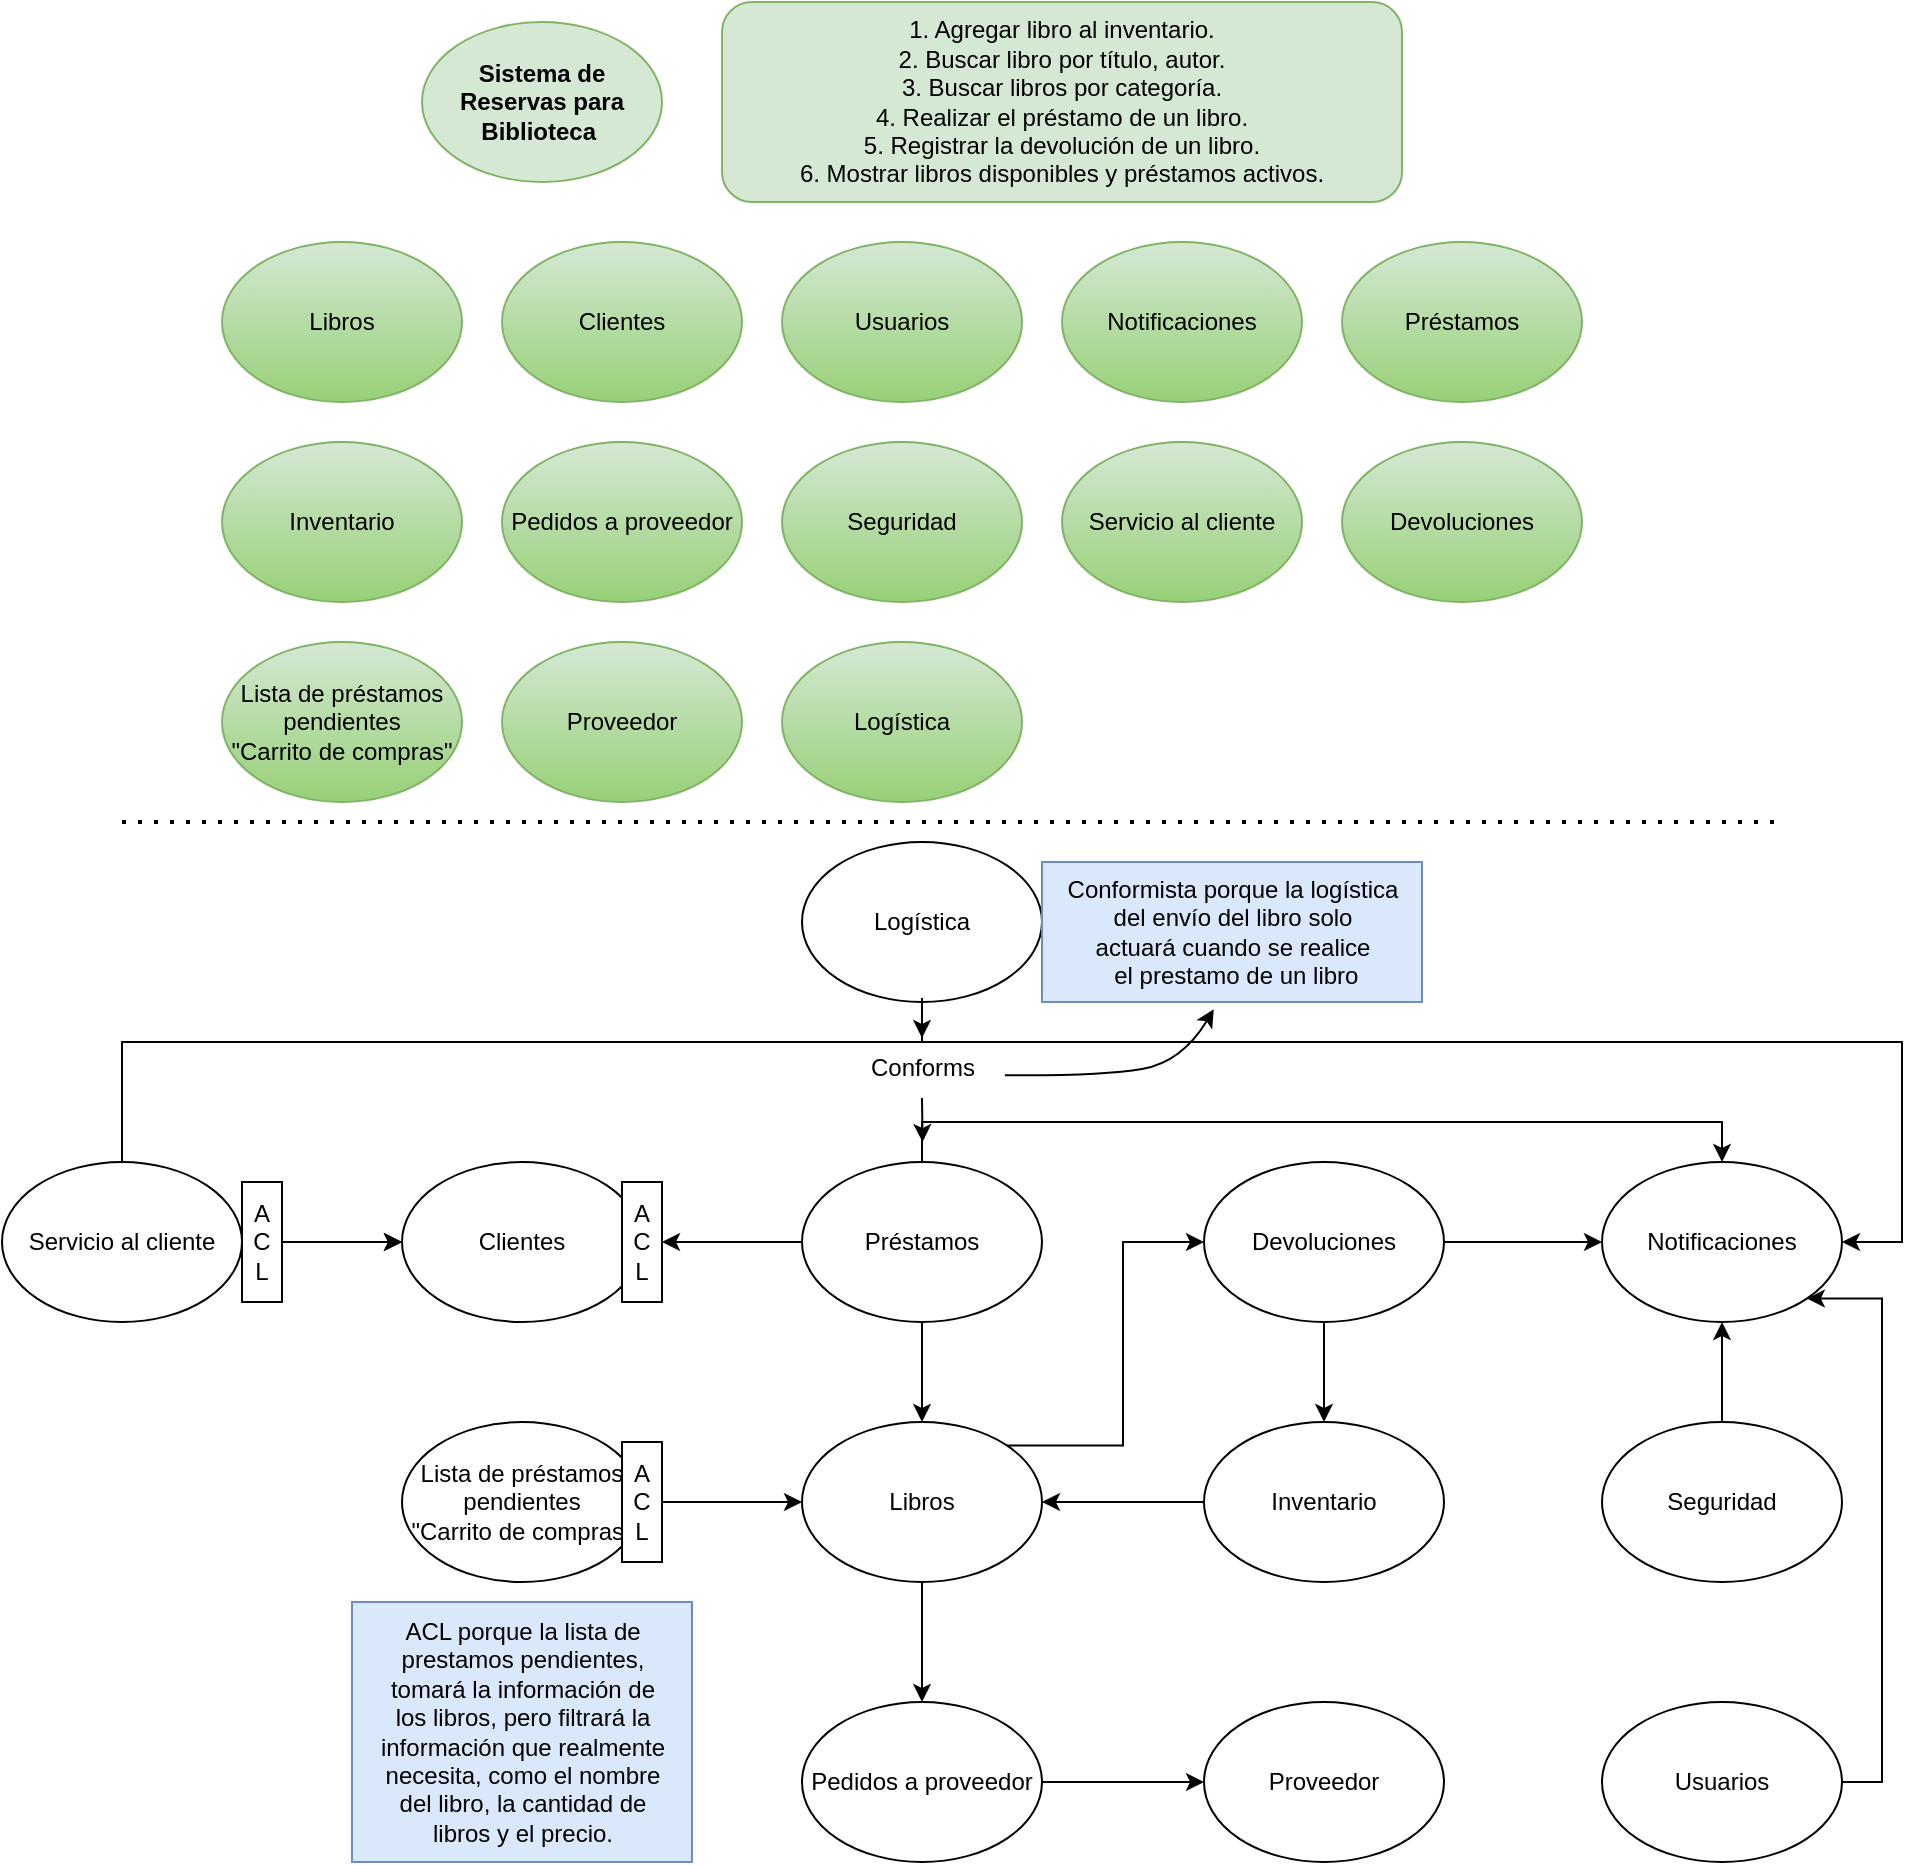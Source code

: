<mxfile version="21.6.7" type="github">
  <diagram name="Page-1" id="8NP3AdUZ_DkiwLjYIJoB">
    <mxGraphModel dx="2085" dy="628" grid="1" gridSize="10" guides="1" tooltips="1" connect="1" arrows="1" fold="1" page="1" pageScale="1" pageWidth="850" pageHeight="1100" math="0" shadow="0">
      <root>
        <mxCell id="0" />
        <mxCell id="1" parent="0" />
        <mxCell id="hWaTpJQsUfpoI2xFxVlj-1" value="&lt;b&gt;Sistema de Reservas para Biblioteca&amp;nbsp;&lt;/b&gt;" style="ellipse;whiteSpace=wrap;html=1;fillColor=#d5e8d4;strokeColor=#82b366;" parent="1" vertex="1">
          <mxGeometry x="160" y="20" width="120" height="80" as="geometry" />
        </mxCell>
        <mxCell id="hWaTpJQsUfpoI2xFxVlj-2" value="Libros" style="ellipse;whiteSpace=wrap;html=1;fillColor=#d5e8d4;strokeColor=#82b366;gradientColor=#97d077;" parent="1" vertex="1">
          <mxGeometry x="60" y="130" width="120" height="80" as="geometry" />
        </mxCell>
        <mxCell id="hWaTpJQsUfpoI2xFxVlj-3" value="Clientes" style="ellipse;whiteSpace=wrap;html=1;fillColor=#d5e8d4;strokeColor=#82b366;gradientColor=#97d077;" parent="1" vertex="1">
          <mxGeometry x="200" y="130" width="120" height="80" as="geometry" />
        </mxCell>
        <mxCell id="hWaTpJQsUfpoI2xFxVlj-4" value="Usuarios" style="ellipse;whiteSpace=wrap;html=1;fillColor=#d5e8d4;strokeColor=#82b366;gradientColor=#97d077;" parent="1" vertex="1">
          <mxGeometry x="340" y="130" width="120" height="80" as="geometry" />
        </mxCell>
        <mxCell id="hWaTpJQsUfpoI2xFxVlj-5" value="Notificaciones" style="ellipse;whiteSpace=wrap;html=1;fillColor=#d5e8d4;strokeColor=#82b366;gradientColor=#97d077;" parent="1" vertex="1">
          <mxGeometry x="480" y="130" width="120" height="80" as="geometry" />
        </mxCell>
        <mxCell id="hWaTpJQsUfpoI2xFxVlj-6" value="Préstamos" style="ellipse;whiteSpace=wrap;html=1;fillColor=#d5e8d4;strokeColor=#82b366;gradientColor=#97d077;" parent="1" vertex="1">
          <mxGeometry x="620" y="130" width="120" height="80" as="geometry" />
        </mxCell>
        <mxCell id="hWaTpJQsUfpoI2xFxVlj-7" value="Inventario" style="ellipse;whiteSpace=wrap;html=1;fillColor=#d5e8d4;strokeColor=#82b366;gradientColor=#97d077;" parent="1" vertex="1">
          <mxGeometry x="60" y="230" width="120" height="80" as="geometry" />
        </mxCell>
        <mxCell id="hWaTpJQsUfpoI2xFxVlj-8" value="Pedidos a proveedor" style="ellipse;whiteSpace=wrap;html=1;fillColor=#d5e8d4;strokeColor=#82b366;gradientColor=#97d077;" parent="1" vertex="1">
          <mxGeometry x="200" y="230" width="120" height="80" as="geometry" />
        </mxCell>
        <mxCell id="hWaTpJQsUfpoI2xFxVlj-9" value="Seguridad" style="ellipse;whiteSpace=wrap;html=1;fillColor=#d5e8d4;strokeColor=#82b366;gradientColor=#97d077;" parent="1" vertex="1">
          <mxGeometry x="340" y="230" width="120" height="80" as="geometry" />
        </mxCell>
        <mxCell id="hWaTpJQsUfpoI2xFxVlj-11" value="1. Agregar libro al inventario.&lt;br&gt;2. Buscar libro por título, autor.&lt;br&gt;3. Buscar libros por categoría.&lt;br&gt;4. Realizar el préstamo de un libro.&lt;br&gt;5. Registrar la devolución de un libro.&lt;br&gt;6. Mostrar libros disponibles y préstamos activos." style="rounded=1;whiteSpace=wrap;html=1;fillColor=#d5e8d4;strokeColor=#82b366;" parent="1" vertex="1">
          <mxGeometry x="310" y="10" width="340" height="100" as="geometry" />
        </mxCell>
        <mxCell id="hWaTpJQsUfpoI2xFxVlj-12" value="Servicio al cliente" style="ellipse;whiteSpace=wrap;html=1;fillColor=#d5e8d4;strokeColor=#82b366;gradientColor=#97d077;" parent="1" vertex="1">
          <mxGeometry x="480" y="230" width="120" height="80" as="geometry" />
        </mxCell>
        <mxCell id="hWaTpJQsUfpoI2xFxVlj-13" value="" style="endArrow=none;dashed=1;html=1;dashPattern=1 3;strokeWidth=2;rounded=0;" parent="1" edge="1">
          <mxGeometry width="50" height="50" relative="1" as="geometry">
            <mxPoint x="10" y="420" as="sourcePoint" />
            <mxPoint x="840" y="420" as="targetPoint" />
            <Array as="points" />
          </mxGeometry>
        </mxCell>
        <mxCell id="hWaTpJQsUfpoI2xFxVlj-34" style="edgeStyle=orthogonalEdgeStyle;rounded=0;orthogonalLoop=1;jettySize=auto;html=1;exitX=1;exitY=0;exitDx=0;exitDy=0;entryX=0;entryY=0.5;entryDx=0;entryDy=0;" parent="1" source="hWaTpJQsUfpoI2xFxVlj-14" target="hWaTpJQsUfpoI2xFxVlj-33" edge="1">
          <mxGeometry relative="1" as="geometry" />
        </mxCell>
        <mxCell id="hWaTpJQsUfpoI2xFxVlj-42" style="edgeStyle=orthogonalEdgeStyle;rounded=0;orthogonalLoop=1;jettySize=auto;html=1;exitX=0.5;exitY=1;exitDx=0;exitDy=0;entryX=0.5;entryY=0;entryDx=0;entryDy=0;" parent="1" source="hWaTpJQsUfpoI2xFxVlj-14" target="hWaTpJQsUfpoI2xFxVlj-40" edge="1">
          <mxGeometry relative="1" as="geometry" />
        </mxCell>
        <mxCell id="hWaTpJQsUfpoI2xFxVlj-14" value="Libros" style="ellipse;whiteSpace=wrap;html=1;" parent="1" vertex="1">
          <mxGeometry x="350" y="720" width="120" height="80" as="geometry" />
        </mxCell>
        <mxCell id="hWaTpJQsUfpoI2xFxVlj-16" style="edgeStyle=orthogonalEdgeStyle;rounded=0;orthogonalLoop=1;jettySize=auto;html=1;exitX=0;exitY=0.5;exitDx=0;exitDy=0;entryX=1;entryY=0.5;entryDx=0;entryDy=0;" parent="1" source="hWaTpJQsUfpoI2xFxVlj-15" target="hWaTpJQsUfpoI2xFxVlj-14" edge="1">
          <mxGeometry relative="1" as="geometry" />
        </mxCell>
        <mxCell id="hWaTpJQsUfpoI2xFxVlj-15" value="Inventario" style="ellipse;whiteSpace=wrap;html=1;" parent="1" vertex="1">
          <mxGeometry x="551" y="720" width="120" height="80" as="geometry" />
        </mxCell>
        <mxCell id="hWaTpJQsUfpoI2xFxVlj-17" value="Lista de préstamos pendientes&lt;br style=&quot;border-color: var(--border-color);&quot;&gt;&quot;Carrito de compras&quot;" style="ellipse;whiteSpace=wrap;html=1;fillColor=#d5e8d4;strokeColor=#82b366;gradientColor=#97d077;" parent="1" vertex="1">
          <mxGeometry x="60" y="330" width="120" height="80" as="geometry" />
        </mxCell>
        <mxCell id="hWaTpJQsUfpoI2xFxVlj-19" style="edgeStyle=orthogonalEdgeStyle;rounded=0;orthogonalLoop=1;jettySize=auto;html=1;exitX=1;exitY=0.5;exitDx=0;exitDy=0;" parent="1" source="hWaTpJQsUfpoI2xFxVlj-18" target="hWaTpJQsUfpoI2xFxVlj-14" edge="1">
          <mxGeometry relative="1" as="geometry" />
        </mxCell>
        <mxCell id="hWaTpJQsUfpoI2xFxVlj-18" value="Lista de préstamos pendientes&lt;br&gt;&quot;Carrito de compras&quot;" style="ellipse;whiteSpace=wrap;html=1;" parent="1" vertex="1">
          <mxGeometry x="150" y="720" width="120" height="80" as="geometry" />
        </mxCell>
        <mxCell id="hWaTpJQsUfpoI2xFxVlj-21" style="edgeStyle=orthogonalEdgeStyle;rounded=0;orthogonalLoop=1;jettySize=auto;html=1;exitX=0.5;exitY=1;exitDx=0;exitDy=0;entryX=0.5;entryY=0;entryDx=0;entryDy=0;" parent="1" source="hWaTpJQsUfpoI2xFxVlj-20" target="hWaTpJQsUfpoI2xFxVlj-14" edge="1">
          <mxGeometry relative="1" as="geometry" />
        </mxCell>
        <mxCell id="hWaTpJQsUfpoI2xFxVlj-24" style="edgeStyle=orthogonalEdgeStyle;rounded=0;orthogonalLoop=1;jettySize=auto;html=1;exitX=0;exitY=0.5;exitDx=0;exitDy=0;entryX=1;entryY=0.5;entryDx=0;entryDy=0;" parent="1" source="hWaTpJQsUfpoI2xFxVlj-20" target="uPfxFNsf_GQujLF1gzZ6-11" edge="1">
          <mxGeometry relative="1" as="geometry" />
        </mxCell>
        <mxCell id="hWaTpJQsUfpoI2xFxVlj-48" style="edgeStyle=orthogonalEdgeStyle;rounded=0;orthogonalLoop=1;jettySize=auto;html=1;exitX=0.5;exitY=0;exitDx=0;exitDy=0;entryX=0.5;entryY=0;entryDx=0;entryDy=0;" parent="1" source="hWaTpJQsUfpoI2xFxVlj-20" target="hWaTpJQsUfpoI2xFxVlj-46" edge="1">
          <mxGeometry relative="1" as="geometry" />
        </mxCell>
        <mxCell id="hWaTpJQsUfpoI2xFxVlj-20" value="Préstamos" style="ellipse;whiteSpace=wrap;html=1;" parent="1" vertex="1">
          <mxGeometry x="350" y="590" width="120" height="80" as="geometry" />
        </mxCell>
        <mxCell id="hWaTpJQsUfpoI2xFxVlj-22" value="Proveedor" style="ellipse;whiteSpace=wrap;html=1;fillColor=#d5e8d4;strokeColor=#82b366;gradientColor=#97d077;" parent="1" vertex="1">
          <mxGeometry x="200" y="330" width="120" height="80" as="geometry" />
        </mxCell>
        <mxCell id="hWaTpJQsUfpoI2xFxVlj-23" value="Clientes" style="ellipse;whiteSpace=wrap;html=1;" parent="1" vertex="1">
          <mxGeometry x="150" y="590" width="120" height="80" as="geometry" />
        </mxCell>
        <mxCell id="hWaTpJQsUfpoI2xFxVlj-52" style="edgeStyle=orthogonalEdgeStyle;rounded=0;orthogonalLoop=1;jettySize=auto;html=1;exitX=0.5;exitY=0;exitDx=0;exitDy=0;entryX=1;entryY=0.5;entryDx=0;entryDy=0;" parent="1" source="hWaTpJQsUfpoI2xFxVlj-25" target="hWaTpJQsUfpoI2xFxVlj-46" edge="1">
          <mxGeometry relative="1" as="geometry">
            <Array as="points">
              <mxPoint x="10" y="530" />
              <mxPoint x="900" y="530" />
              <mxPoint x="900" y="630" />
            </Array>
          </mxGeometry>
        </mxCell>
        <mxCell id="uPfxFNsf_GQujLF1gzZ6-1" value="" style="edgeStyle=orthogonalEdgeStyle;rounded=0;orthogonalLoop=1;jettySize=auto;html=1;" edge="1" parent="1" source="hWaTpJQsUfpoI2xFxVlj-25" target="hWaTpJQsUfpoI2xFxVlj-23">
          <mxGeometry relative="1" as="geometry" />
        </mxCell>
        <mxCell id="hWaTpJQsUfpoI2xFxVlj-25" value="Servicio al cliente" style="ellipse;whiteSpace=wrap;html=1;" parent="1" vertex="1">
          <mxGeometry x="-50" y="590" width="120" height="80" as="geometry" />
        </mxCell>
        <mxCell id="hWaTpJQsUfpoI2xFxVlj-31" style="edgeStyle=orthogonalEdgeStyle;rounded=0;orthogonalLoop=1;jettySize=auto;html=1;exitX=1;exitY=0.5;exitDx=0;exitDy=0;entryX=0;entryY=0.5;entryDx=0;entryDy=0;" parent="1" source="hWaTpJQsUfpoI2xFxVlj-28" target="hWaTpJQsUfpoI2xFxVlj-23" edge="1">
          <mxGeometry relative="1" as="geometry" />
        </mxCell>
        <mxCell id="hWaTpJQsUfpoI2xFxVlj-28" value="A&lt;br&gt;C&lt;br&gt;L" style="rounded=0;whiteSpace=wrap;html=1;" parent="1" vertex="1">
          <mxGeometry x="70" y="600" width="20" height="60" as="geometry" />
        </mxCell>
        <mxCell id="hWaTpJQsUfpoI2xFxVlj-32" value="Devoluciones" style="ellipse;whiteSpace=wrap;html=1;fillColor=#d5e8d4;strokeColor=#82b366;gradientColor=#97d077;" parent="1" vertex="1">
          <mxGeometry x="620" y="230" width="120" height="80" as="geometry" />
        </mxCell>
        <mxCell id="hWaTpJQsUfpoI2xFxVlj-37" style="edgeStyle=orthogonalEdgeStyle;rounded=0;orthogonalLoop=1;jettySize=auto;html=1;exitX=0.5;exitY=1;exitDx=0;exitDy=0;entryX=0.5;entryY=0;entryDx=0;entryDy=0;" parent="1" source="hWaTpJQsUfpoI2xFxVlj-33" target="hWaTpJQsUfpoI2xFxVlj-15" edge="1">
          <mxGeometry relative="1" as="geometry" />
        </mxCell>
        <mxCell id="hWaTpJQsUfpoI2xFxVlj-47" style="edgeStyle=orthogonalEdgeStyle;rounded=0;orthogonalLoop=1;jettySize=auto;html=1;exitX=1;exitY=0.5;exitDx=0;exitDy=0;entryX=0;entryY=0.5;entryDx=0;entryDy=0;" parent="1" source="hWaTpJQsUfpoI2xFxVlj-33" target="hWaTpJQsUfpoI2xFxVlj-46" edge="1">
          <mxGeometry relative="1" as="geometry" />
        </mxCell>
        <mxCell id="hWaTpJQsUfpoI2xFxVlj-33" value="Devoluciones" style="ellipse;whiteSpace=wrap;html=1;" parent="1" vertex="1">
          <mxGeometry x="551" y="590" width="120" height="80" as="geometry" />
        </mxCell>
        <mxCell id="hWaTpJQsUfpoI2xFxVlj-45" style="edgeStyle=orthogonalEdgeStyle;rounded=0;orthogonalLoop=1;jettySize=auto;html=1;exitX=1;exitY=0.5;exitDx=0;exitDy=0;entryX=0;entryY=0.5;entryDx=0;entryDy=0;" parent="1" source="hWaTpJQsUfpoI2xFxVlj-40" target="hWaTpJQsUfpoI2xFxVlj-43" edge="1">
          <mxGeometry relative="1" as="geometry">
            <mxPoint x="540" y="870" as="targetPoint" />
          </mxGeometry>
        </mxCell>
        <mxCell id="hWaTpJQsUfpoI2xFxVlj-40" value="Pedidos a proveedor" style="ellipse;whiteSpace=wrap;html=1;" parent="1" vertex="1">
          <mxGeometry x="350" y="860" width="120" height="80" as="geometry" />
        </mxCell>
        <mxCell id="hWaTpJQsUfpoI2xFxVlj-43" value="Proveedor" style="ellipse;whiteSpace=wrap;html=1;" parent="1" vertex="1">
          <mxGeometry x="551" y="860" width="120" height="80" as="geometry" />
        </mxCell>
        <mxCell id="hWaTpJQsUfpoI2xFxVlj-46" value="Notificaciones" style="ellipse;whiteSpace=wrap;html=1;" parent="1" vertex="1">
          <mxGeometry x="750" y="590" width="120" height="80" as="geometry" />
        </mxCell>
        <mxCell id="hWaTpJQsUfpoI2xFxVlj-50" style="edgeStyle=orthogonalEdgeStyle;rounded=0;orthogonalLoop=1;jettySize=auto;html=1;exitX=0.5;exitY=0;exitDx=0;exitDy=0;entryX=0.5;entryY=1;entryDx=0;entryDy=0;" parent="1" source="hWaTpJQsUfpoI2xFxVlj-49" target="hWaTpJQsUfpoI2xFxVlj-46" edge="1">
          <mxGeometry relative="1" as="geometry" />
        </mxCell>
        <mxCell id="hWaTpJQsUfpoI2xFxVlj-49" value="Seguridad" style="ellipse;whiteSpace=wrap;html=1;" parent="1" vertex="1">
          <mxGeometry x="750" y="720" width="120" height="80" as="geometry" />
        </mxCell>
        <mxCell id="hWaTpJQsUfpoI2xFxVlj-53" style="edgeStyle=orthogonalEdgeStyle;rounded=0;orthogonalLoop=1;jettySize=auto;html=1;exitX=1;exitY=0.5;exitDx=0;exitDy=0;entryX=1;entryY=1;entryDx=0;entryDy=0;" parent="1" source="hWaTpJQsUfpoI2xFxVlj-51" target="hWaTpJQsUfpoI2xFxVlj-46" edge="1">
          <mxGeometry relative="1" as="geometry">
            <Array as="points">
              <mxPoint x="890" y="900" />
              <mxPoint x="890" y="658" />
            </Array>
          </mxGeometry>
        </mxCell>
        <mxCell id="hWaTpJQsUfpoI2xFxVlj-51" value="Usuarios" style="ellipse;whiteSpace=wrap;html=1;" parent="1" vertex="1">
          <mxGeometry x="750" y="860" width="120" height="80" as="geometry" />
        </mxCell>
        <mxCell id="uPfxFNsf_GQujLF1gzZ6-2" value="A&lt;br&gt;C&lt;br&gt;L" style="rounded=0;whiteSpace=wrap;html=1;" vertex="1" parent="1">
          <mxGeometry x="260" y="730" width="20" height="60" as="geometry" />
        </mxCell>
        <mxCell id="uPfxFNsf_GQujLF1gzZ6-4" value="ACL porque la lista de&lt;br&gt;prestamos pendientes, &lt;br&gt;tomará la información de &lt;br&gt;los libros, pero filtrará la &lt;br&gt;información que realmente &lt;br&gt;necesita, como el nombre&lt;br&gt;del libro, la cantidad de &lt;br&gt;libros y el precio." style="text;html=1;align=center;verticalAlign=middle;resizable=0;points=[];autosize=1;strokeColor=#6c8ebf;fillColor=#dae8fc;" vertex="1" parent="1">
          <mxGeometry x="125" y="810" width="170" height="130" as="geometry" />
        </mxCell>
        <mxCell id="uPfxFNsf_GQujLF1gzZ6-5" value="Logística" style="ellipse;whiteSpace=wrap;html=1;fillColor=#d5e8d4;strokeColor=#82b366;gradientColor=#97d077;" vertex="1" parent="1">
          <mxGeometry x="340" y="330" width="120" height="80" as="geometry" />
        </mxCell>
        <mxCell id="uPfxFNsf_GQujLF1gzZ6-8" style="edgeStyle=orthogonalEdgeStyle;rounded=0;orthogonalLoop=1;jettySize=auto;html=1;exitX=0.5;exitY=1;exitDx=0;exitDy=0;" edge="1" parent="1" source="uPfxFNsf_GQujLF1gzZ6-9">
          <mxGeometry relative="1" as="geometry">
            <mxPoint x="410.294" y="580" as="targetPoint" />
          </mxGeometry>
        </mxCell>
        <mxCell id="uPfxFNsf_GQujLF1gzZ6-6" value="Logística" style="ellipse;whiteSpace=wrap;html=1;" vertex="1" parent="1">
          <mxGeometry x="350" y="430" width="120" height="80" as="geometry" />
        </mxCell>
        <mxCell id="uPfxFNsf_GQujLF1gzZ6-10" value="" style="edgeStyle=orthogonalEdgeStyle;rounded=0;orthogonalLoop=1;jettySize=auto;html=1;exitX=0.5;exitY=1;exitDx=0;exitDy=0;" edge="1" parent="1" source="uPfxFNsf_GQujLF1gzZ6-6" target="uPfxFNsf_GQujLF1gzZ6-9">
          <mxGeometry relative="1" as="geometry">
            <mxPoint x="410.294" y="580" as="targetPoint" />
            <mxPoint x="410" y="510" as="sourcePoint" />
          </mxGeometry>
        </mxCell>
        <mxCell id="uPfxFNsf_GQujLF1gzZ6-9" value="Conforms" style="text;html=1;align=center;verticalAlign=middle;resizable=0;points=[];autosize=1;strokeColor=none;fillColor=none;" vertex="1" parent="1">
          <mxGeometry x="370" y="528" width="80" height="30" as="geometry" />
        </mxCell>
        <mxCell id="uPfxFNsf_GQujLF1gzZ6-11" value="A&lt;br&gt;C&lt;br&gt;L" style="rounded=0;whiteSpace=wrap;html=1;" vertex="1" parent="1">
          <mxGeometry x="260" y="600" width="20" height="60" as="geometry" />
        </mxCell>
        <mxCell id="uPfxFNsf_GQujLF1gzZ6-12" value="Conformista porque la logística &lt;br&gt;del envío del libro solo &lt;br&gt;actuará cuando se realice&lt;br&gt;&amp;nbsp;el prestamo de un libro" style="text;html=1;align=center;verticalAlign=middle;resizable=0;points=[];autosize=1;strokeColor=#6c8ebf;fillColor=#dae8fc;" vertex="1" parent="1">
          <mxGeometry x="470" y="440" width="190" height="70" as="geometry" />
        </mxCell>
        <mxCell id="uPfxFNsf_GQujLF1gzZ6-13" value="" style="curved=1;endArrow=classic;html=1;rounded=0;exitX=1.018;exitY=0.62;exitDx=0;exitDy=0;exitPerimeter=0;entryX=0.452;entryY=1.052;entryDx=0;entryDy=0;entryPerimeter=0;" edge="1" parent="1" source="uPfxFNsf_GQujLF1gzZ6-9" target="uPfxFNsf_GQujLF1gzZ6-12">
          <mxGeometry width="50" height="50" relative="1" as="geometry">
            <mxPoint x="490" y="568" as="sourcePoint" />
            <mxPoint x="540" y="518" as="targetPoint" />
            <Array as="points">
              <mxPoint x="500" y="547" />
              <mxPoint x="540" y="540" />
            </Array>
          </mxGeometry>
        </mxCell>
      </root>
    </mxGraphModel>
  </diagram>
</mxfile>
